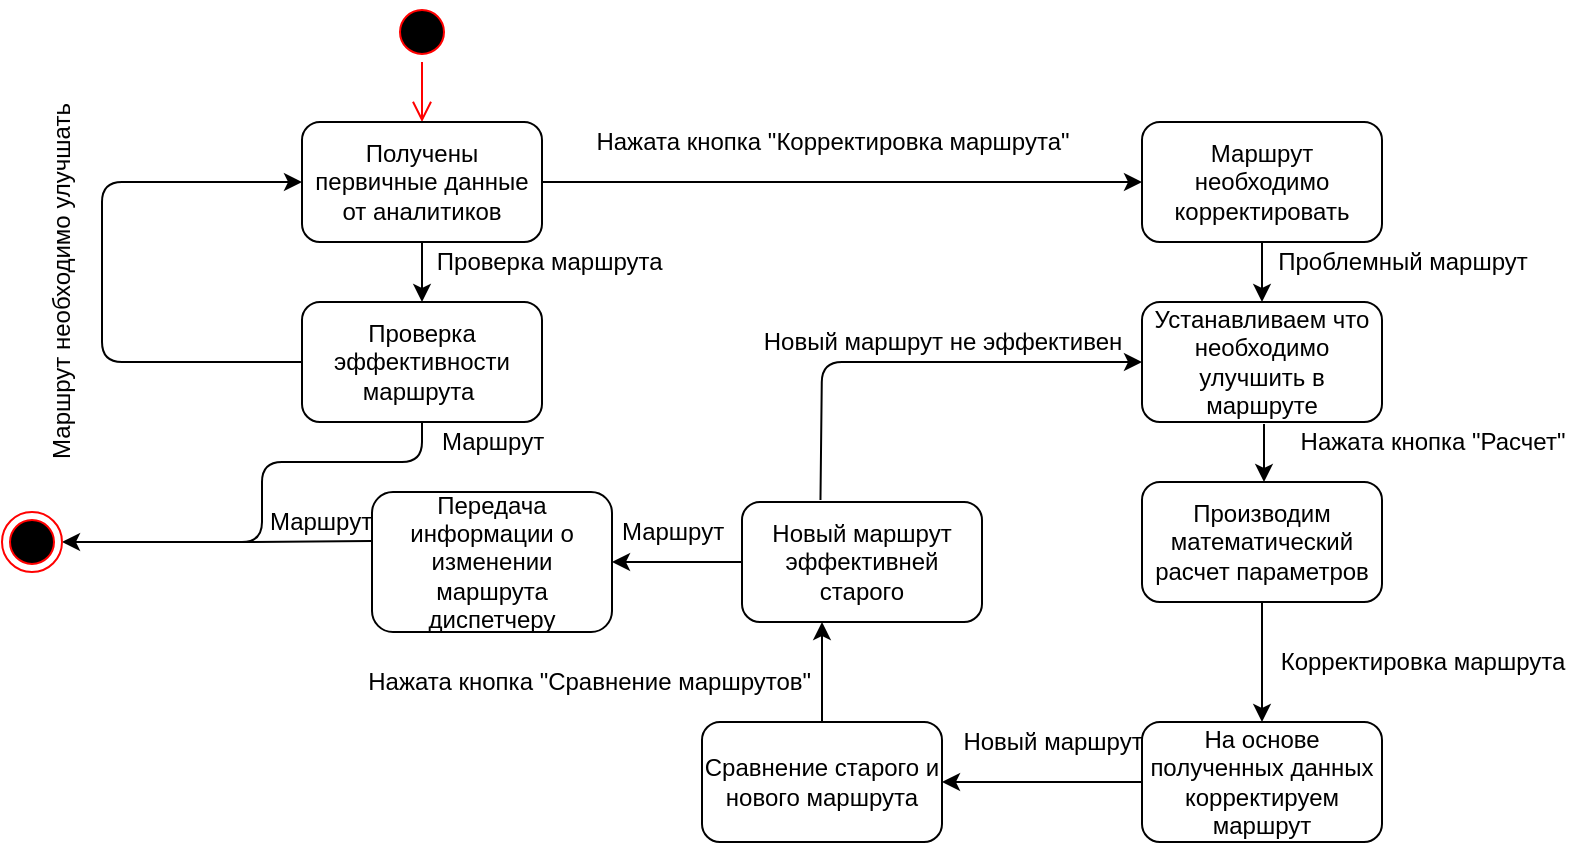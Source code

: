 <mxfile version="13.1.14" type="device"><diagram name="Page-1" id="e7e014a7-5840-1c2e-5031-d8a46d1fe8dd"><mxGraphModel dx="1186" dy="629" grid="1" gridSize="10" guides="1" tooltips="1" connect="1" arrows="1" fold="1" page="1" pageScale="1" pageWidth="1169" pageHeight="826" background="#ffffff" math="0" shadow="0"><root><mxCell id="0"/><mxCell id="1" parent="0"/><mxCell id="ufKe5oACeMfle-ncw8pD-41" value="" style="ellipse;html=1;shape=startState;fillColor=#000000;strokeColor=#ff0000;" parent="1" vertex="1"><mxGeometry x="585" y="10" width="30" height="30" as="geometry"/></mxCell><mxCell id="ufKe5oACeMfle-ncw8pD-42" value="" style="edgeStyle=orthogonalEdgeStyle;html=1;verticalAlign=bottom;endArrow=open;endSize=8;strokeColor=#ff0000;" parent="1" source="ufKe5oACeMfle-ncw8pD-41" edge="1"><mxGeometry relative="1" as="geometry"><mxPoint x="600" y="70" as="targetPoint"/></mxGeometry></mxCell><mxCell id="ufKe5oACeMfle-ncw8pD-43" value="Получены первичные данные от аналитиков" style="rounded=1;whiteSpace=wrap;html=1;" parent="1" vertex="1"><mxGeometry x="540" y="70" width="120" height="60" as="geometry"/></mxCell><mxCell id="ufKe5oACeMfle-ncw8pD-44" value="" style="endArrow=classic;html=1;exitX=0.5;exitY=1;exitDx=0;exitDy=0;" parent="1" source="ufKe5oACeMfle-ncw8pD-43" edge="1"><mxGeometry width="50" height="50" relative="1" as="geometry"><mxPoint x="560" y="210" as="sourcePoint"/><mxPoint x="600" y="160" as="targetPoint"/></mxGeometry></mxCell><mxCell id="ufKe5oACeMfle-ncw8pD-45" value="&lt;span&gt;Проверка эффективности маршрута&amp;nbsp;&lt;/span&gt;" style="rounded=1;whiteSpace=wrap;html=1;" parent="1" vertex="1"><mxGeometry x="540" y="160" width="120" height="60" as="geometry"/></mxCell><mxCell id="ufKe5oACeMfle-ncw8pD-46" value="Проверка маршрута&amp;nbsp;" style="text;html=1;align=center;verticalAlign=middle;resizable=0;points=[];autosize=1;" parent="1" vertex="1"><mxGeometry x="600" y="130" width="130" height="20" as="geometry"/></mxCell><mxCell id="ufKe5oACeMfle-ncw8pD-51" value="" style="endArrow=classic;html=1;exitX=0.5;exitY=1;exitDx=0;exitDy=0;" parent="1" source="ufKe5oACeMfle-ncw8pD-45" target="ufKe5oACeMfle-ncw8pD-52" edge="1"><mxGeometry width="50" height="50" relative="1" as="geometry"><mxPoint x="640" y="270" as="sourcePoint"/><mxPoint x="600" y="270" as="targetPoint"/><Array as="points"><mxPoint x="600" y="240"/><mxPoint x="560" y="240"/><mxPoint x="520" y="240"/><mxPoint x="520" y="280"/></Array></mxGeometry></mxCell><mxCell id="ufKe5oACeMfle-ncw8pD-52" value="" style="ellipse;html=1;shape=endState;fillColor=#000000;strokeColor=#ff0000;" parent="1" vertex="1"><mxGeometry x="390" y="265" width="30" height="30" as="geometry"/></mxCell><mxCell id="ufKe5oACeMfle-ncw8pD-53" value="Маршрут" style="text;html=1;align=center;verticalAlign=middle;resizable=0;points=[];autosize=1;" parent="1" vertex="1"><mxGeometry x="600" y="220" width="70" height="20" as="geometry"/></mxCell><mxCell id="ufKe5oACeMfle-ncw8pD-54" value="" style="endArrow=classic;html=1;exitX=0;exitY=0.5;exitDx=0;exitDy=0;entryX=0;entryY=0.5;entryDx=0;entryDy=0;" parent="1" source="ufKe5oACeMfle-ncw8pD-45" target="ufKe5oACeMfle-ncw8pD-43" edge="1"><mxGeometry width="50" height="50" relative="1" as="geometry"><mxPoint x="640" y="270" as="sourcePoint"/><mxPoint x="690" y="220" as="targetPoint"/><Array as="points"><mxPoint x="440" y="190"/><mxPoint x="440" y="100"/></Array></mxGeometry></mxCell><mxCell id="ufKe5oACeMfle-ncw8pD-55" value="Маршрут необходимо улучшать" style="text;html=1;align=center;verticalAlign=middle;resizable=0;points=[];autosize=1;rotation=270;" parent="1" vertex="1"><mxGeometry x="320" y="140" width="200" height="20" as="geometry"/></mxCell><mxCell id="ufKe5oACeMfle-ncw8pD-56" value="" style="endArrow=classic;html=1;exitX=1;exitY=0.5;exitDx=0;exitDy=0;" parent="1" source="ufKe5oACeMfle-ncw8pD-43" edge="1"><mxGeometry width="50" height="50" relative="1" as="geometry"><mxPoint x="650" y="270" as="sourcePoint"/><mxPoint x="960" y="100" as="targetPoint"/></mxGeometry></mxCell><mxCell id="ufKe5oACeMfle-ncw8pD-57" value="Нажата кнопка &quot;Корректировка маршрута&quot;" style="text;html=1;align=center;verticalAlign=middle;resizable=0;points=[];autosize=1;" parent="1" vertex="1"><mxGeometry x="675" y="70" width="260" height="20" as="geometry"/></mxCell><mxCell id="ufKe5oACeMfle-ncw8pD-58" value="Маршрут необходимо корректировать" style="rounded=1;whiteSpace=wrap;html=1;" parent="1" vertex="1"><mxGeometry x="960" y="70" width="120" height="60" as="geometry"/></mxCell><mxCell id="ufKe5oACeMfle-ncw8pD-59" value="" style="endArrow=classic;html=1;exitX=0.5;exitY=1;exitDx=0;exitDy=0;" parent="1" source="ufKe5oACeMfle-ncw8pD-58" edge="1"><mxGeometry width="50" height="50" relative="1" as="geometry"><mxPoint x="650" y="270" as="sourcePoint"/><mxPoint x="1020" y="160" as="targetPoint"/></mxGeometry></mxCell><mxCell id="ufKe5oACeMfle-ncw8pD-60" value="Устанавливаем что необходимо улучшить в маршруте" style="rounded=1;whiteSpace=wrap;html=1;" parent="1" vertex="1"><mxGeometry x="960" y="160" width="120" height="60" as="geometry"/></mxCell><mxCell id="ufKe5oACeMfle-ncw8pD-61" value="Проблемный маршрут" style="text;html=1;align=center;verticalAlign=middle;resizable=0;points=[];autosize=1;" parent="1" vertex="1"><mxGeometry x="1020" y="130" width="140" height="20" as="geometry"/></mxCell><mxCell id="ufKe5oACeMfle-ncw8pD-67" value="" style="edgeStyle=orthogonalEdgeStyle;rounded=0;orthogonalLoop=1;jettySize=auto;html=1;" parent="1" source="ufKe5oACeMfle-ncw8pD-62" target="ufKe5oACeMfle-ncw8pD-65" edge="1"><mxGeometry relative="1" as="geometry"/></mxCell><mxCell id="ufKe5oACeMfle-ncw8pD-62" value="Производим математический расчет параметров" style="rounded=1;whiteSpace=wrap;html=1;" parent="1" vertex="1"><mxGeometry x="960" y="250" width="120" height="60" as="geometry"/></mxCell><mxCell id="ufKe5oACeMfle-ncw8pD-63" value="" style="endArrow=classic;html=1;" parent="1" edge="1"><mxGeometry width="50" height="50" relative="1" as="geometry"><mxPoint x="1021" y="221" as="sourcePoint"/><mxPoint x="1021" y="250" as="targetPoint"/></mxGeometry></mxCell><mxCell id="ufKe5oACeMfle-ncw8pD-64" value="Нажата кнопка &quot;Расчет&quot;" style="text;html=1;align=center;verticalAlign=middle;resizable=0;points=[];autosize=1;" parent="1" vertex="1"><mxGeometry x="1030" y="220" width="150" height="20" as="geometry"/></mxCell><mxCell id="ufKe5oACeMfle-ncw8pD-71" value="" style="edgeStyle=orthogonalEdgeStyle;rounded=0;orthogonalLoop=1;jettySize=auto;html=1;" parent="1" source="ufKe5oACeMfle-ncw8pD-65" target="ufKe5oACeMfle-ncw8pD-70" edge="1"><mxGeometry relative="1" as="geometry"/></mxCell><mxCell id="ufKe5oACeMfle-ncw8pD-65" value="На основе полученных данных корректируем маршрут" style="rounded=1;whiteSpace=wrap;html=1;" parent="1" vertex="1"><mxGeometry x="960" y="370" width="120" height="60" as="geometry"/></mxCell><mxCell id="ufKe5oACeMfle-ncw8pD-69" value="Корректировка маршрута" style="text;html=1;align=center;verticalAlign=middle;resizable=0;points=[];autosize=1;" parent="1" vertex="1"><mxGeometry x="1020" y="330" width="160" height="20" as="geometry"/></mxCell><mxCell id="ufKe5oACeMfle-ncw8pD-78" value="" style="edgeStyle=orthogonalEdgeStyle;rounded=0;orthogonalLoop=1;jettySize=auto;html=1;" parent="1" source="ufKe5oACeMfle-ncw8pD-70" target="ufKe5oACeMfle-ncw8pD-73" edge="1"><mxGeometry relative="1" as="geometry"><Array as="points"><mxPoint x="800" y="330"/><mxPoint x="800" y="330"/></Array></mxGeometry></mxCell><mxCell id="ufKe5oACeMfle-ncw8pD-70" value="Сравнение старого и нового маршрута" style="rounded=1;whiteSpace=wrap;html=1;" parent="1" vertex="1"><mxGeometry x="740" y="370" width="120" height="60" as="geometry"/></mxCell><mxCell id="ufKe5oACeMfle-ncw8pD-72" value="Новый маршрут" style="text;html=1;align=center;verticalAlign=middle;resizable=0;points=[];autosize=1;" parent="1" vertex="1"><mxGeometry x="860" y="370" width="110" height="20" as="geometry"/></mxCell><mxCell id="ufKe5oACeMfle-ncw8pD-73" value="Новый маршрут эффективней старого" style="rounded=1;whiteSpace=wrap;html=1;" parent="1" vertex="1"><mxGeometry x="760" y="260" width="120" height="60" as="geometry"/></mxCell><mxCell id="ufKe5oACeMfle-ncw8pD-80" value="Нажата кнопка &quot;Сравнение маршрутов&quot;&amp;nbsp;" style="text;html=1;align=center;verticalAlign=middle;resizable=0;points=[];autosize=1;" parent="1" vertex="1"><mxGeometry x="560" y="340" width="250" height="20" as="geometry"/></mxCell><mxCell id="ufKe5oACeMfle-ncw8pD-82" value="" style="endArrow=classic;html=1;exitX=0.327;exitY=-0.016;exitDx=0;exitDy=0;entryX=0;entryY=0.5;entryDx=0;entryDy=0;exitPerimeter=0;" parent="1" source="ufKe5oACeMfle-ncw8pD-73" target="ufKe5oACeMfle-ncw8pD-60" edge="1"><mxGeometry width="50" height="50" relative="1" as="geometry"><mxPoint x="900" y="220" as="sourcePoint"/><mxPoint x="950" y="170" as="targetPoint"/><Array as="points"><mxPoint x="800" y="190"/></Array></mxGeometry></mxCell><mxCell id="ufKe5oACeMfle-ncw8pD-83" value="Новый маршрут не эффективен" style="text;html=1;align=center;verticalAlign=middle;resizable=0;points=[];autosize=1;" parent="1" vertex="1"><mxGeometry x="760" y="170" width="200" height="20" as="geometry"/></mxCell><mxCell id="7PPgN_9LJ8qYd6ZRUfhb-1" value="Передача информации о изменении маршрута диспетчеру" style="rounded=1;whiteSpace=wrap;html=1;" vertex="1" parent="1"><mxGeometry x="575" y="255" width="120" height="70" as="geometry"/></mxCell><mxCell id="7PPgN_9LJ8qYd6ZRUfhb-2" value="" style="endArrow=none;html=1;entryX=-0.004;entryY=0.35;entryDx=0;entryDy=0;entryPerimeter=0;" edge="1" parent="1" target="7PPgN_9LJ8qYd6ZRUfhb-1"><mxGeometry width="50" height="50" relative="1" as="geometry"><mxPoint x="510" y="280" as="sourcePoint"/><mxPoint x="570" y="280" as="targetPoint"/></mxGeometry></mxCell><mxCell id="7PPgN_9LJ8qYd6ZRUfhb-3" value="Маршрут" style="text;html=1;align=center;verticalAlign=middle;resizable=0;points=[];autosize=1;" vertex="1" parent="1"><mxGeometry x="514" y="260" width="70" height="20" as="geometry"/></mxCell><mxCell id="7PPgN_9LJ8qYd6ZRUfhb-4" value="" style="endArrow=classic;html=1;entryX=1;entryY=0.5;entryDx=0;entryDy=0;exitX=0;exitY=0.5;exitDx=0;exitDy=0;" edge="1" parent="1" source="ufKe5oACeMfle-ncw8pD-73" target="7PPgN_9LJ8qYd6ZRUfhb-1"><mxGeometry width="50" height="50" relative="1" as="geometry"><mxPoint x="560" y="280" as="sourcePoint"/><mxPoint x="610" y="230" as="targetPoint"/></mxGeometry></mxCell><mxCell id="7PPgN_9LJ8qYd6ZRUfhb-5" value="Маршрут" style="text;html=1;align=center;verticalAlign=middle;resizable=0;points=[];autosize=1;" vertex="1" parent="1"><mxGeometry x="690" y="265" width="70" height="20" as="geometry"/></mxCell></root></mxGraphModel></diagram></mxfile>